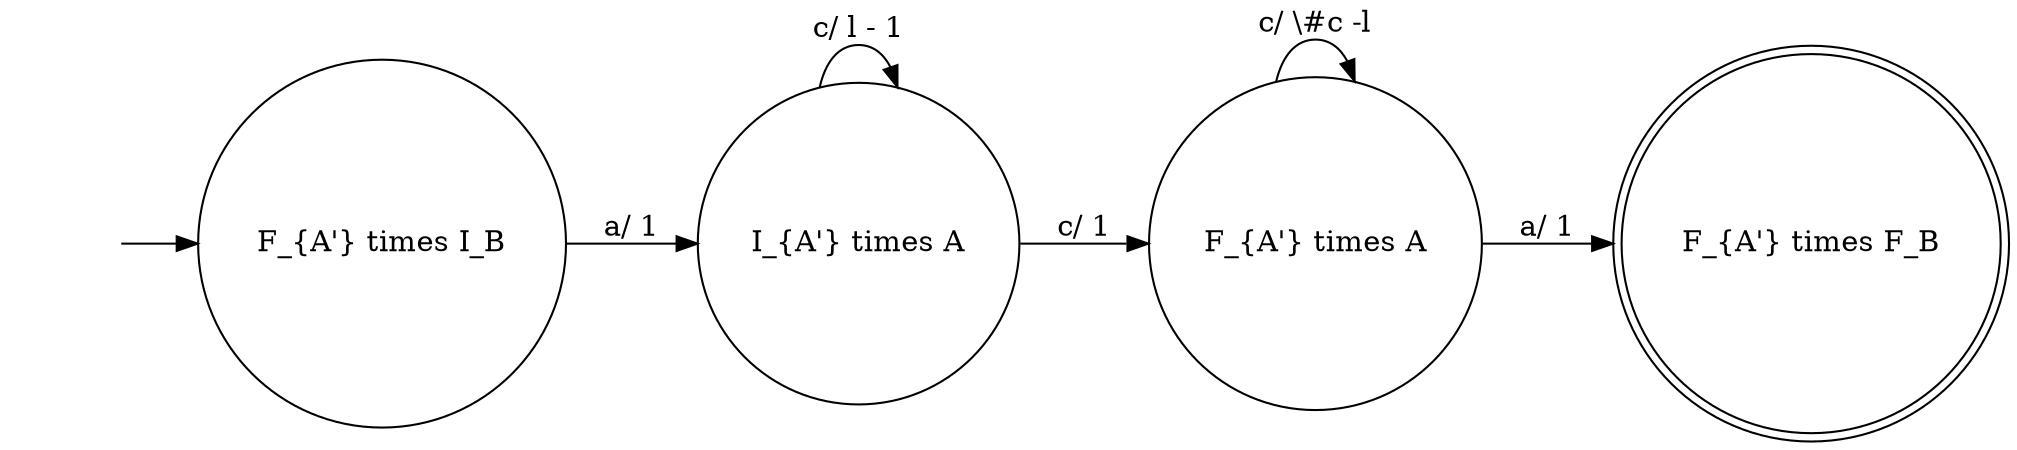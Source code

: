 digraph Automaton {rankdir = LR;
initial [shape=plaintext,label=""];
initial -> Ia_AND_Ib;
Fa_AND_A [shape=circle,label="F_{A'} \times A"];
Fa_AND_A -> Fa_AND_Fb [label="a/ 1"]
Fa_AND_A -> Fa_AND_A [label="c/ \\#c -l"]
Fa_AND_Fb [shape=doublecircle,label="F_{A'} \times F_B"];
Ia_AND_A [shape=circle,label="I_{A'} \times A"];
Ia_AND_A -> Ia_AND_A [label="c/ l - 1"]
Ia_AND_A -> Fa_AND_A [label="c/ 1"]
Ia_AND_Ib [shape=circle,label="F_{A'} \times I_B"];
Ia_AND_Ib -> Ia_AND_A [label="a/ 1"]
}
